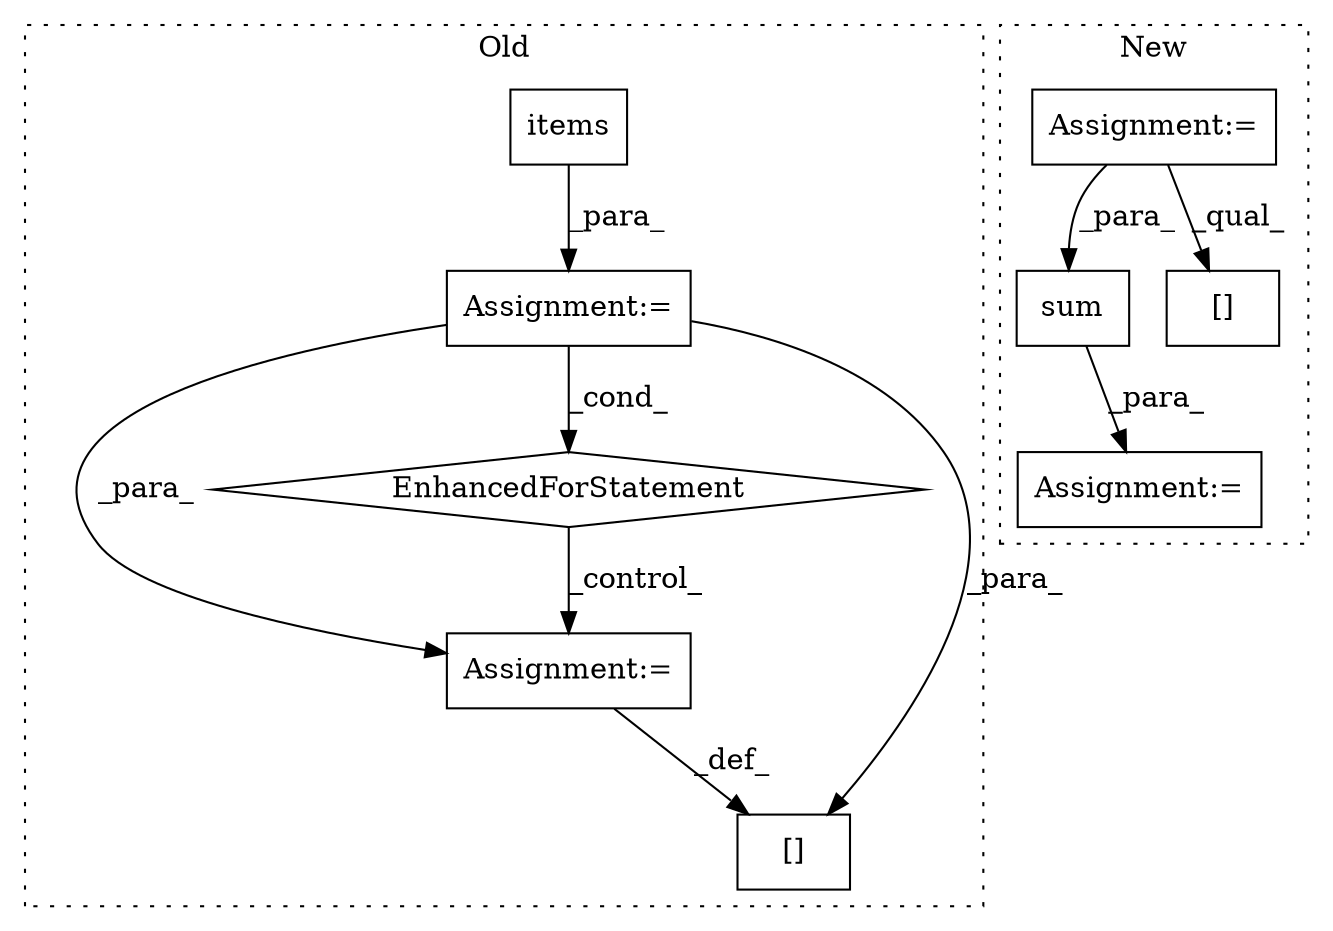 digraph G {
subgraph cluster0 {
1 [label="items" a="32" s="6739" l="7" shape="box"];
3 [label="Assignment:=" a="7" s="6648,6746" l="75,2" shape="box"];
5 [label="Assignment:=" a="7" s="6872" l="2" shape="box"];
6 [label="EnhancedForStatement" a="70" s="6648,6746" l="75,2" shape="diamond"];
7 [label="[]" a="2" s="6856,6871" l="14,1" shape="box"];
label = "Old";
style="dotted";
}
subgraph cluster1 {
2 [label="sum" a="32" s="6879,7009" l="19,-5" shape="box"];
4 [label="Assignment:=" a="7" s="6877" l="1" shape="box"];
8 [label="Assignment:=" a="7" s="6979" l="22" shape="box"];
9 [label="[]" a="2" s="6898,6908" l="4,1" shape="box"];
label = "New";
style="dotted";
}
1 -> 3 [label="_para_"];
2 -> 4 [label="_para_"];
3 -> 6 [label="_cond_"];
3 -> 5 [label="_para_"];
3 -> 7 [label="_para_"];
5 -> 7 [label="_def_"];
6 -> 5 [label="_control_"];
8 -> 9 [label="_qual_"];
8 -> 2 [label="_para_"];
}